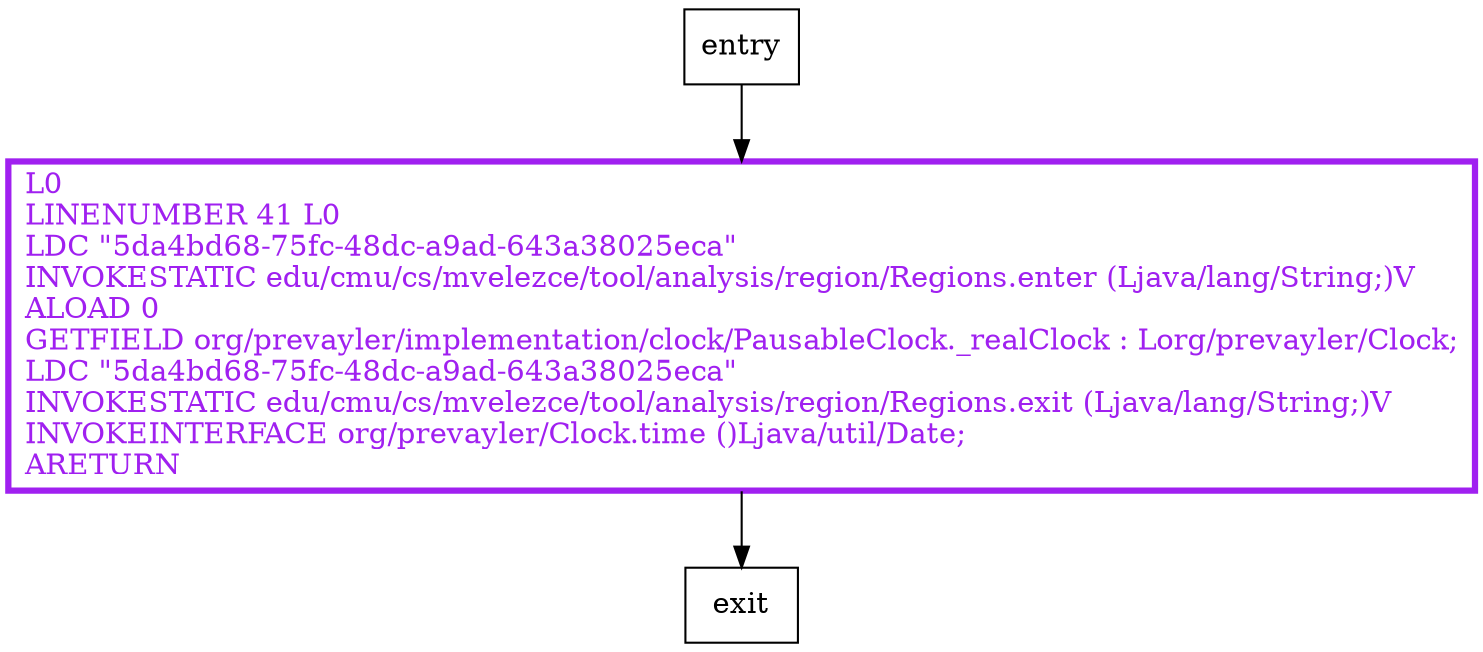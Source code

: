 digraph realTime {
node [shape=record];
954986038 [label="L0\lLINENUMBER 41 L0\lLDC \"5da4bd68-75fc-48dc-a9ad-643a38025eca\"\lINVOKESTATIC edu/cmu/cs/mvelezce/tool/analysis/region/Regions.enter (Ljava/lang/String;)V\lALOAD 0\lGETFIELD org/prevayler/implementation/clock/PausableClock._realClock : Lorg/prevayler/Clock;\lLDC \"5da4bd68-75fc-48dc-a9ad-643a38025eca\"\lINVOKESTATIC edu/cmu/cs/mvelezce/tool/analysis/region/Regions.exit (Ljava/lang/String;)V\lINVOKEINTERFACE org/prevayler/Clock.time ()Ljava/util/Date;\lARETURN\l"];
entry;
exit;
entry -> 954986038;
954986038 -> exit;
954986038[fontcolor="purple", penwidth=3, color="purple"];
}
